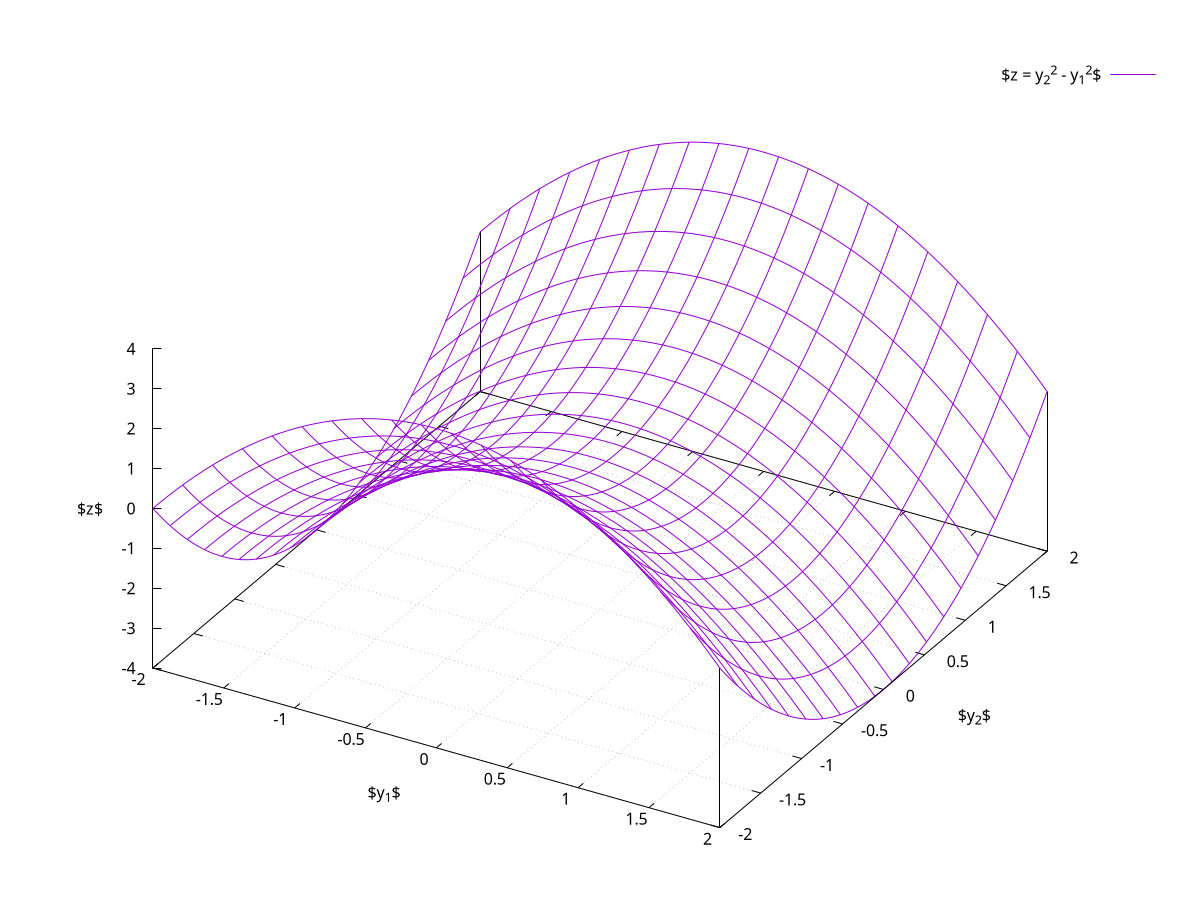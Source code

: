 set terminal epslatex size 6,4
set output "graphs/SDP_hyperPar.tex"

set grid
set key right top
set title ""
set xlabel "$y_1$"
set ylabel "$y_2$"
set zlabel "$z$"
set samples 10000
set view 45,30
set ticslevel 0
set isosamples 20
set xtics offset -1
set ytics offset 1

splot[-2:2][-2:2] y**2 - x**2 title "$z = y_2^2 - y_1^2$"
